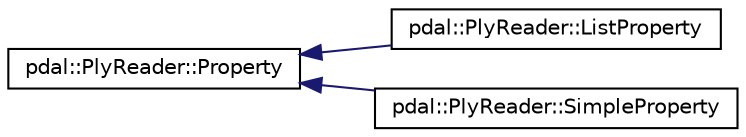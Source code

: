 digraph "Graphical Class Hierarchy"
{
  edge [fontname="Helvetica",fontsize="10",labelfontname="Helvetica",labelfontsize="10"];
  node [fontname="Helvetica",fontsize="10",shape=record];
  rankdir="LR";
  Node1 [label="pdal::PlyReader::Property",height=0.2,width=0.4,color="black", fillcolor="white", style="filled",URL="$structpdal_1_1PlyReader_1_1Property.html"];
  Node1 -> Node2 [dir="back",color="midnightblue",fontsize="10",style="solid",fontname="Helvetica"];
  Node2 [label="pdal::PlyReader::ListProperty",height=0.2,width=0.4,color="black", fillcolor="white", style="filled",URL="$structpdal_1_1PlyReader_1_1ListProperty.html"];
  Node1 -> Node3 [dir="back",color="midnightblue",fontsize="10",style="solid",fontname="Helvetica"];
  Node3 [label="pdal::PlyReader::SimpleProperty",height=0.2,width=0.4,color="black", fillcolor="white", style="filled",URL="$structpdal_1_1PlyReader_1_1SimpleProperty.html"];
}
